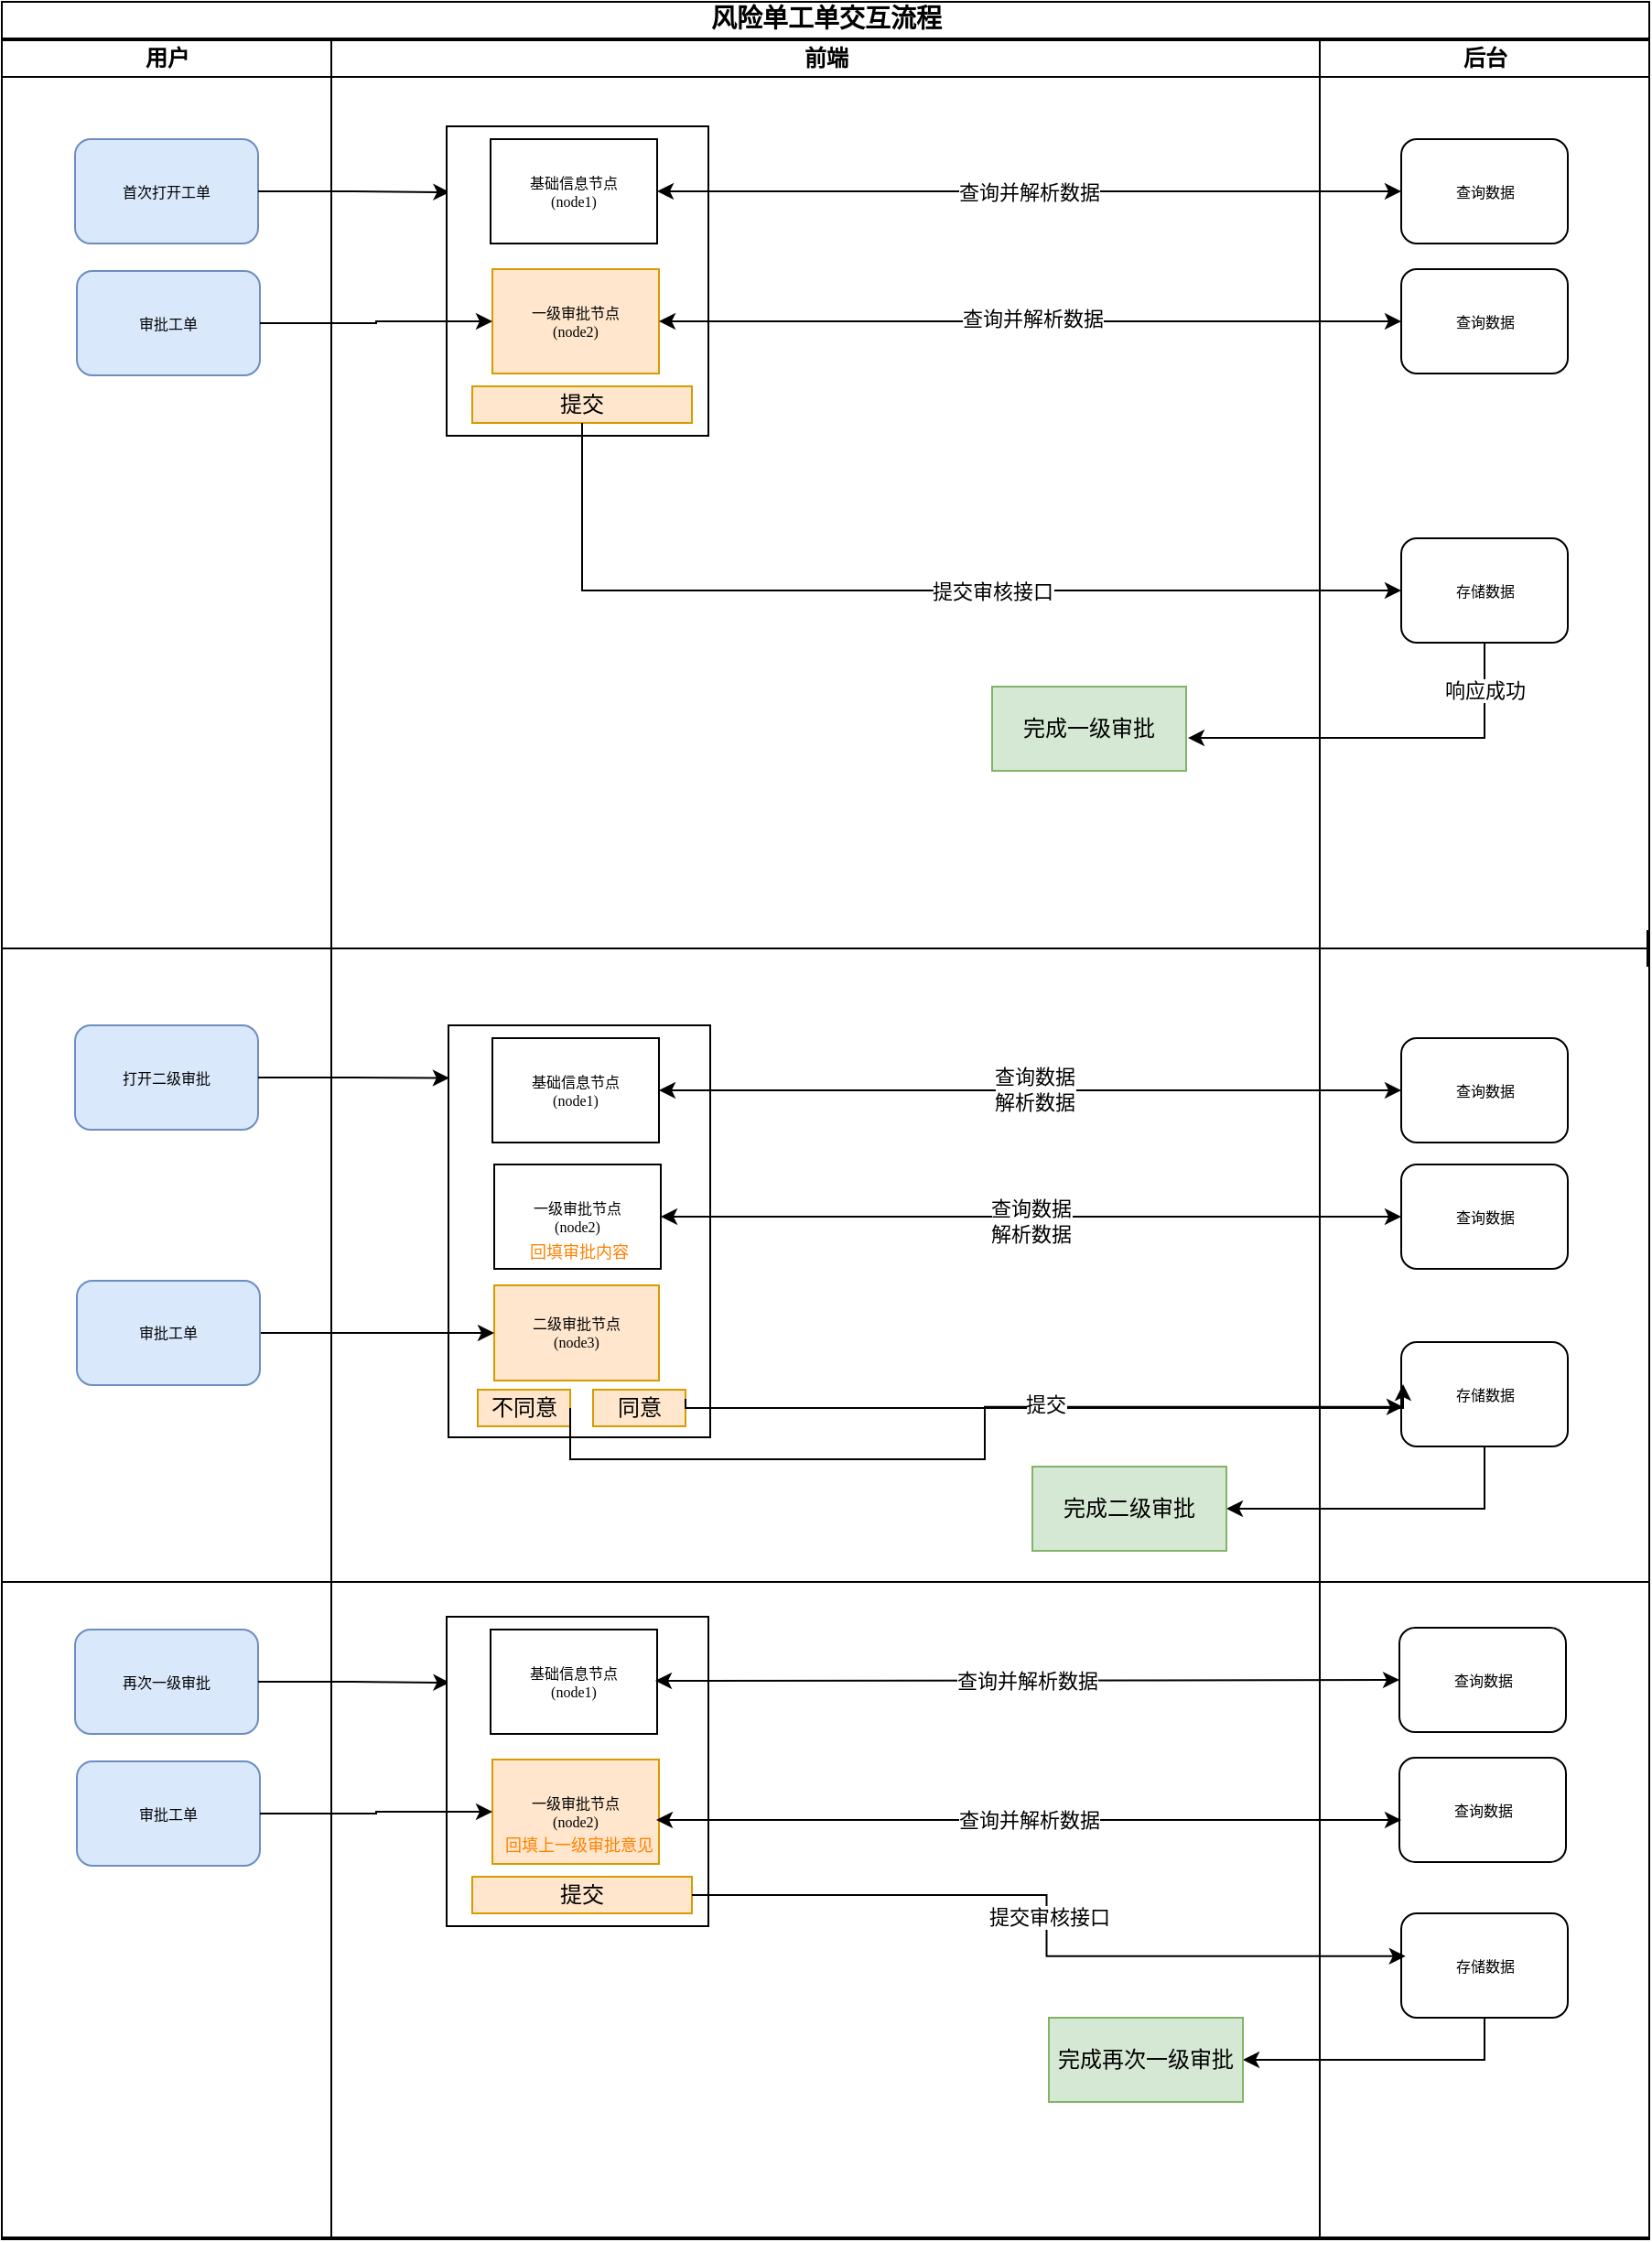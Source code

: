 <mxfile version="22.1.5" type="device">
  <diagram name="Page-1" id="74e2e168-ea6b-b213-b513-2b3c1d86103e">
    <mxGraphModel dx="1434" dy="1600" grid="0" gridSize="10" guides="1" tooltips="1" connect="1" arrows="1" fold="1" page="1" pageScale="1" pageWidth="1100" pageHeight="850" background="none" math="0" shadow="0">
      <root>
        <mxCell id="0" />
        <mxCell id="1" parent="0" />
        <mxCell id="77e6c97f196da883-4" value="后台" style="swimlane;html=1;startSize=20;movable=1;resizable=1;rotatable=1;deletable=1;editable=1;locked=0;connectable=1;" parent="1" vertex="1">
          <mxGeometry x="900" y="-381" width="180" height="1200" as="geometry" />
        </mxCell>
        <mxCell id="uXNDKnU3GyG-U2kN166Y-2" value="后台" style="swimlane;html=1;startSize=20;movable=1;resizable=1;rotatable=1;deletable=1;editable=1;locked=0;connectable=1;" parent="1" vertex="1">
          <mxGeometry x="900" y="-381" width="180" height="1200" as="geometry" />
        </mxCell>
        <mxCell id="uXNDKnU3GyG-U2kN166Y-12" value="前端" style="swimlane;html=1;startSize=20;swimlaneFillColor=none;container=0;movable=0;resizable=0;rotatable=0;deletable=0;editable=0;locked=1;connectable=0;" parent="1" vertex="1">
          <mxGeometry x="360" y="-381" width="540" height="1200" as="geometry" />
        </mxCell>
        <mxCell id="p3CJ94JeE1_F0wyJ4SOm-1" value="&lt;font style=&quot;font-size: 14px;&quot;&gt;风险单工单交互流程&lt;/font&gt;" style="swimlane;html=1;childLayout=stackLayout;startSize=20;rounded=0;shadow=0;labelBackgroundColor=none;strokeWidth=1;fontFamily=Verdana;fontSize=8;align=center;swimlaneFillColor=none;movable=0;resizable=0;rotatable=0;deletable=0;editable=0;locked=1;connectable=0;container=0;" parent="1" vertex="1">
          <mxGeometry x="180" y="-401" width="900" height="1221" as="geometry">
            <mxRectangle x="220" y="-401" width="180" height="30" as="alternateBounds" />
          </mxGeometry>
        </mxCell>
        <mxCell id="p3CJ94JeE1_F0wyJ4SOm-2" value="后台" style="swimlane;html=1;startSize=20;movable=0;resizable=0;rotatable=0;deletable=0;editable=0;locked=1;connectable=0;" parent="1" vertex="1">
          <mxGeometry x="900" y="-381" width="180" height="1200" as="geometry" />
        </mxCell>
        <mxCell id="1Y5lMBVy4oIv2StOAmjG-99" value="" style="group" parent="p3CJ94JeE1_F0wyJ4SOm-2" vertex="1" connectable="0">
          <mxGeometry x="44.5" y="54" width="91" height="128" as="geometry" />
        </mxCell>
        <mxCell id="1Y5lMBVy4oIv2StOAmjG-18" value="查询数据" style="rounded=1;whiteSpace=wrap;html=1;shadow=0;labelBackgroundColor=none;strokeWidth=1;fontFamily=Verdana;fontSize=8;align=center;" parent="1Y5lMBVy4oIv2StOAmjG-99" vertex="1">
          <mxGeometry width="91" height="57" as="geometry" />
        </mxCell>
        <mxCell id="1Y5lMBVy4oIv2StOAmjG-20" value="查询数据" style="rounded=1;whiteSpace=wrap;html=1;shadow=0;labelBackgroundColor=none;strokeWidth=1;fontFamily=Verdana;fontSize=8;align=center;" parent="1Y5lMBVy4oIv2StOAmjG-99" vertex="1">
          <mxGeometry y="71" width="91" height="57" as="geometry" />
        </mxCell>
        <mxCell id="77e6c97f196da883-2" value="用户" style="swimlane;html=1;startSize=20;container=0;movable=0;resizable=0;rotatable=0;deletable=0;editable=0;locked=1;connectable=0;" parent="1" vertex="1">
          <mxGeometry x="180" y="-381" width="180" height="1201" as="geometry" />
        </mxCell>
        <mxCell id="uXNDKnU3GyG-U2kN166Y-1" value="&lt;font style=&quot;font-size: 14px;&quot;&gt;风险单工单交互流程&lt;/font&gt;" style="swimlane;html=1;childLayout=stackLayout;startSize=20;rounded=0;shadow=0;labelBackgroundColor=none;strokeWidth=1;fontFamily=Verdana;fontSize=8;align=center;swimlaneFillColor=none;movable=0;resizable=0;rotatable=0;deletable=0;editable=0;locked=1;connectable=0;container=1;" parent="1" vertex="1">
          <mxGeometry x="180" y="-402" width="900" height="1221" as="geometry">
            <mxRectangle x="220" y="-401" width="180" height="30" as="alternateBounds" />
          </mxGeometry>
        </mxCell>
        <mxCell id="1Y5lMBVy4oIv2StOAmjG-46" value="存储数据" style="rounded=1;whiteSpace=wrap;html=1;shadow=0;labelBackgroundColor=none;strokeWidth=1;fontFamily=Verdana;fontSize=8;align=center;" parent="1" vertex="1">
          <mxGeometry x="944.5" y="-109" width="91" height="57" as="geometry" />
        </mxCell>
        <mxCell id="1Y5lMBVy4oIv2StOAmjG-61" value="完成一级审批" style="whiteSpace=wrap;html=1;labelBackgroundColor=none;labelBorderColor=none;fillColor=#d5e8d4;strokeColor=#82b366;" parent="1" vertex="1">
          <mxGeometry x="721" y="-28" width="106" height="46" as="geometry" />
        </mxCell>
        <mxCell id="1Y5lMBVy4oIv2StOAmjG-62" style="edgeStyle=orthogonalEdgeStyle;rounded=0;orthogonalLoop=1;jettySize=auto;html=1;exitX=0.5;exitY=1;exitDx=0;exitDy=0;entryX=1.009;entryY=0.609;entryDx=0;entryDy=0;entryPerimeter=0;" parent="1" source="1Y5lMBVy4oIv2StOAmjG-46" target="1Y5lMBVy4oIv2StOAmjG-61" edge="1">
          <mxGeometry relative="1" as="geometry" />
        </mxCell>
        <mxCell id="itscuA_wcLQaMDWyqK8Y-5" value="响应成功" style="edgeLabel;html=1;align=center;verticalAlign=middle;resizable=0;points=[];" parent="1Y5lMBVy4oIv2StOAmjG-62" vertex="1" connectable="0">
          <mxGeometry x="-0.76" relative="1" as="geometry">
            <mxPoint as="offset" />
          </mxGeometry>
        </mxCell>
        <mxCell id="1Y5lMBVy4oIv2StOAmjG-67" value="打开二级审批" style="rounded=1;whiteSpace=wrap;html=1;shadow=0;labelBackgroundColor=none;strokeWidth=1;fontFamily=Verdana;fontSize=8;align=center;fillColor=#dae8fc;strokeColor=#6c8ebf;" parent="1" vertex="1">
          <mxGeometry x="220" y="157" width="100" height="57" as="geometry" />
        </mxCell>
        <mxCell id="1Y5lMBVy4oIv2StOAmjG-75" value="" style="group" parent="1" vertex="1" connectable="0">
          <mxGeometry x="424" y="157" width="143" height="225" as="geometry" />
        </mxCell>
        <mxCell id="1Y5lMBVy4oIv2StOAmjG-69" value="" style="whiteSpace=wrap;html=1;" parent="1Y5lMBVy4oIv2StOAmjG-75" vertex="1">
          <mxGeometry width="143" height="225" as="geometry" />
        </mxCell>
        <mxCell id="1Y5lMBVy4oIv2StOAmjG-70" value="基础信息节点&lt;br&gt;(node1)" style="rounded=0;whiteSpace=wrap;html=1;shadow=0;labelBackgroundColor=none;strokeWidth=1;fontFamily=Verdana;fontSize=8;align=center;" parent="1Y5lMBVy4oIv2StOAmjG-75" vertex="1">
          <mxGeometry x="24" y="7" width="91" height="57" as="geometry" />
        </mxCell>
        <mxCell id="1Y5lMBVy4oIv2StOAmjG-71" value="一级审批节点&lt;br&gt;(node2)" style="rounded=0;whiteSpace=wrap;html=1;shadow=0;labelBackgroundColor=none;strokeWidth=1;fontFamily=Verdana;fontSize=8;align=center;" parent="1Y5lMBVy4oIv2StOAmjG-75" vertex="1">
          <mxGeometry x="25" y="76" width="91" height="57" as="geometry" />
        </mxCell>
        <mxCell id="1Y5lMBVy4oIv2StOAmjG-72" value="同意" style="whiteSpace=wrap;html=1;fillColor=#ffe6cc;strokeColor=#d79b00;" parent="1Y5lMBVy4oIv2StOAmjG-75" vertex="1">
          <mxGeometry x="79" y="199" width="50.5" height="20" as="geometry" />
        </mxCell>
        <mxCell id="1Y5lMBVy4oIv2StOAmjG-73" value="二级审批节点&lt;br&gt;(node3)" style="rounded=0;whiteSpace=wrap;html=1;shadow=0;labelBackgroundColor=none;strokeWidth=1;fontFamily=Verdana;fontSize=8;align=center;fillColor=#ffe6cc;strokeColor=#d79b00;" parent="1Y5lMBVy4oIv2StOAmjG-75" vertex="1">
          <mxGeometry x="25" y="142" width="90" height="52" as="geometry" />
        </mxCell>
        <mxCell id="1Y5lMBVy4oIv2StOAmjG-74" value="不同意" style="whiteSpace=wrap;html=1;fillColor=#ffe6cc;strokeColor=#d79b00;" parent="1Y5lMBVy4oIv2StOAmjG-75" vertex="1">
          <mxGeometry x="16" y="199" width="50.5" height="20" as="geometry" />
        </mxCell>
        <mxCell id="1Y5lMBVy4oIv2StOAmjG-133" value="&lt;font color=&quot;#ff8000&quot; style=&quot;font-size: 9px;&quot;&gt;回填审批内容&lt;/font&gt;" style="text;html=1;align=center;verticalAlign=middle;resizable=0;points=[];autosize=1;strokeColor=none;fillColor=none;" parent="1Y5lMBVy4oIv2StOAmjG-75" vertex="1">
          <mxGeometry x="35" y="110" width="72" height="26" as="geometry" />
        </mxCell>
        <mxCell id="1Y5lMBVy4oIv2StOAmjG-78" style="edgeStyle=orthogonalEdgeStyle;rounded=0;orthogonalLoop=1;jettySize=auto;html=1;exitX=1;exitY=0.5;exitDx=0;exitDy=0;entryX=0.003;entryY=0.128;entryDx=0;entryDy=0;entryPerimeter=0;" parent="1" source="1Y5lMBVy4oIv2StOAmjG-67" target="1Y5lMBVy4oIv2StOAmjG-69" edge="1">
          <mxGeometry relative="1" as="geometry" />
        </mxCell>
        <mxCell id="1Y5lMBVy4oIv2StOAmjG-79" value="查询数据" style="rounded=1;whiteSpace=wrap;html=1;shadow=0;labelBackgroundColor=none;strokeWidth=1;fontFamily=Verdana;fontSize=8;align=center;" parent="1" vertex="1">
          <mxGeometry x="944.5" y="164" width="91" height="57" as="geometry" />
        </mxCell>
        <mxCell id="1Y5lMBVy4oIv2StOAmjG-80" value="查询数据" style="rounded=1;whiteSpace=wrap;html=1;shadow=0;labelBackgroundColor=none;strokeWidth=1;fontFamily=Verdana;fontSize=8;align=center;" parent="1" vertex="1">
          <mxGeometry x="944.5" y="233" width="91" height="57" as="geometry" />
        </mxCell>
        <mxCell id="1Y5lMBVy4oIv2StOAmjG-83" style="edgeStyle=orthogonalEdgeStyle;rounded=0;orthogonalLoop=1;jettySize=auto;html=1;exitX=1;exitY=0.5;exitDx=0;exitDy=0;entryX=0;entryY=0.5;entryDx=0;entryDy=0;startArrow=classic;startFill=1;" parent="1" source="1Y5lMBVy4oIv2StOAmjG-71" target="1Y5lMBVy4oIv2StOAmjG-80" edge="1">
          <mxGeometry relative="1" as="geometry" />
        </mxCell>
        <mxCell id="1Y5lMBVy4oIv2StOAmjG-86" value="查询数据&lt;br style=&quot;border-color: var(--border-color);&quot;&gt;解析数据" style="edgeLabel;html=1;align=center;verticalAlign=middle;resizable=0;points=[];" parent="1Y5lMBVy4oIv2StOAmjG-83" vertex="1" connectable="0">
          <mxGeometry x="-0.001" y="-2" relative="1" as="geometry">
            <mxPoint as="offset" />
          </mxGeometry>
        </mxCell>
        <mxCell id="1Y5lMBVy4oIv2StOAmjG-84" style="edgeStyle=orthogonalEdgeStyle;rounded=0;orthogonalLoop=1;jettySize=auto;html=1;exitX=1;exitY=0.5;exitDx=0;exitDy=0;entryX=0;entryY=0.5;entryDx=0;entryDy=0;startArrow=classic;startFill=1;" parent="1" source="1Y5lMBVy4oIv2StOAmjG-70" target="1Y5lMBVy4oIv2StOAmjG-79" edge="1">
          <mxGeometry relative="1" as="geometry" />
        </mxCell>
        <mxCell id="1Y5lMBVy4oIv2StOAmjG-85" value="查询数据&lt;br style=&quot;border-color: var(--border-color);&quot;&gt;解析数据" style="edgeLabel;html=1;align=center;verticalAlign=middle;resizable=0;points=[];" parent="1Y5lMBVy4oIv2StOAmjG-84" vertex="1" connectable="0">
          <mxGeometry x="0.009" y="1" relative="1" as="geometry">
            <mxPoint as="offset" />
          </mxGeometry>
        </mxCell>
        <mxCell id="1Y5lMBVy4oIv2StOAmjG-88" style="edgeStyle=orthogonalEdgeStyle;rounded=0;orthogonalLoop=1;jettySize=auto;html=1;exitX=1;exitY=0.5;exitDx=0;exitDy=0;" parent="1" source="1Y5lMBVy4oIv2StOAmjG-87" target="1Y5lMBVy4oIv2StOAmjG-73" edge="1">
          <mxGeometry relative="1" as="geometry" />
        </mxCell>
        <mxCell id="1Y5lMBVy4oIv2StOAmjG-87" value="审批工单" style="rounded=1;whiteSpace=wrap;html=1;shadow=0;labelBackgroundColor=none;strokeWidth=1;fontFamily=Verdana;fontSize=8;align=center;fillColor=#dae8fc;strokeColor=#6c8ebf;" parent="1" vertex="1">
          <mxGeometry x="221" y="296.5" width="100" height="57" as="geometry" />
        </mxCell>
        <mxCell id="1Y5lMBVy4oIv2StOAmjG-91" value="" style="shape=crossbar;whiteSpace=wrap;html=1;rounded=1;" parent="1" vertex="1">
          <mxGeometry x="180" y="105" width="899" height="20" as="geometry" />
        </mxCell>
        <mxCell id="itscuA_wcLQaMDWyqK8Y-10" style="edgeStyle=orthogonalEdgeStyle;rounded=0;orthogonalLoop=1;jettySize=auto;html=1;exitX=0.5;exitY=1;exitDx=0;exitDy=0;entryX=1;entryY=0.5;entryDx=0;entryDy=0;" parent="1" source="1Y5lMBVy4oIv2StOAmjG-93" target="1Y5lMBVy4oIv2StOAmjG-95" edge="1">
          <mxGeometry relative="1" as="geometry" />
        </mxCell>
        <mxCell id="1Y5lMBVy4oIv2StOAmjG-93" value="存储数据" style="rounded=1;whiteSpace=wrap;html=1;shadow=0;labelBackgroundColor=none;strokeWidth=1;fontFamily=Verdana;fontSize=8;align=center;" parent="1" vertex="1">
          <mxGeometry x="944.5" y="330" width="91" height="57" as="geometry" />
        </mxCell>
        <mxCell id="1Y5lMBVy4oIv2StOAmjG-95" value="完成二级审批" style="whiteSpace=wrap;html=1;labelBackgroundColor=none;labelBorderColor=none;fillColor=#d5e8d4;strokeColor=#82b366;" parent="1" vertex="1">
          <mxGeometry x="743" y="398" width="106" height="46" as="geometry" />
        </mxCell>
        <mxCell id="1Y5lMBVy4oIv2StOAmjG-98" value="" style="group" parent="1" vertex="1" connectable="0">
          <mxGeometry x="220" y="-334" width="346" height="169" as="geometry" />
        </mxCell>
        <mxCell id="77e6c97f196da883-8" value="首次打开工单" style="rounded=1;whiteSpace=wrap;html=1;shadow=0;labelBackgroundColor=none;strokeWidth=1;fontFamily=Verdana;fontSize=8;align=center;fillColor=#dae8fc;strokeColor=#6c8ebf;" parent="1Y5lMBVy4oIv2StOAmjG-98" vertex="1">
          <mxGeometry y="7" width="100" height="57" as="geometry" />
        </mxCell>
        <mxCell id="1Y5lMBVy4oIv2StOAmjG-11" style="edgeStyle=orthogonalEdgeStyle;rounded=0;orthogonalLoop=1;jettySize=auto;html=1;exitX=1;exitY=0.5;exitDx=0;exitDy=0;entryX=0.012;entryY=0.213;entryDx=0;entryDy=0;entryPerimeter=0;" parent="1Y5lMBVy4oIv2StOAmjG-98" source="77e6c97f196da883-8" target="1Y5lMBVy4oIv2StOAmjG-10" edge="1">
          <mxGeometry relative="1" as="geometry" />
        </mxCell>
        <mxCell id="1Y5lMBVy4oIv2StOAmjG-40" value="审批工单" style="rounded=1;whiteSpace=wrap;html=1;shadow=0;labelBackgroundColor=none;strokeWidth=1;fontFamily=Verdana;fontSize=8;align=center;fillColor=#dae8fc;strokeColor=#6c8ebf;" parent="1Y5lMBVy4oIv2StOAmjG-98" vertex="1">
          <mxGeometry x="1" y="79" width="100" height="57" as="geometry" />
        </mxCell>
        <mxCell id="1Y5lMBVy4oIv2StOAmjG-44" value="" style="group;fillColor=#ffe6cc;strokeColor=#d79b00;" parent="1Y5lMBVy4oIv2StOAmjG-98" vertex="1" connectable="0">
          <mxGeometry x="203" width="143" height="169" as="geometry" />
        </mxCell>
        <mxCell id="1Y5lMBVy4oIv2StOAmjG-10" value="" style="whiteSpace=wrap;html=1;" parent="1Y5lMBVy4oIv2StOAmjG-44" vertex="1">
          <mxGeometry width="143" height="169" as="geometry" />
        </mxCell>
        <mxCell id="hpUDahn8ZHrhIAk1TSXe-18" value="基础信息节点&lt;br&gt;(node1)" style="rounded=0;whiteSpace=wrap;html=1;shadow=0;labelBackgroundColor=none;strokeWidth=1;fontFamily=Verdana;fontSize=8;align=center;" parent="1Y5lMBVy4oIv2StOAmjG-44" vertex="1">
          <mxGeometry x="24" y="7" width="91" height="57" as="geometry" />
        </mxCell>
        <mxCell id="1Y5lMBVy4oIv2StOAmjG-9" value="一级审批节点&lt;br&gt;(node2)" style="rounded=0;whiteSpace=wrap;html=1;shadow=0;labelBackgroundColor=none;strokeWidth=1;fontFamily=Verdana;fontSize=8;align=center;fillColor=#ffe6cc;strokeColor=#d79b00;" parent="1Y5lMBVy4oIv2StOAmjG-44" vertex="1">
          <mxGeometry x="25" y="78" width="91" height="57" as="geometry" />
        </mxCell>
        <mxCell id="1Y5lMBVy4oIv2StOAmjG-12" value="提交" style="whiteSpace=wrap;html=1;fillColor=#ffe6cc;strokeColor=#d79b00;" parent="1Y5lMBVy4oIv2StOAmjG-44" vertex="1">
          <mxGeometry x="14" y="142" width="120" height="20" as="geometry" />
        </mxCell>
        <mxCell id="1Y5lMBVy4oIv2StOAmjG-41" style="edgeStyle=orthogonalEdgeStyle;rounded=0;orthogonalLoop=1;jettySize=auto;html=1;exitX=1;exitY=0.5;exitDx=0;exitDy=0;entryX=0;entryY=0.5;entryDx=0;entryDy=0;" parent="1Y5lMBVy4oIv2StOAmjG-98" source="1Y5lMBVy4oIv2StOAmjG-40" target="1Y5lMBVy4oIv2StOAmjG-9" edge="1">
          <mxGeometry relative="1" as="geometry" />
        </mxCell>
        <mxCell id="1Y5lMBVy4oIv2StOAmjG-38" style="rounded=0;orthogonalLoop=1;jettySize=auto;html=1;exitX=1;exitY=0.5;exitDx=0;exitDy=0;startArrow=classic;startFill=1;" parent="1" source="hpUDahn8ZHrhIAk1TSXe-18" target="1Y5lMBVy4oIv2StOAmjG-18" edge="1">
          <mxGeometry relative="1" as="geometry" />
        </mxCell>
        <mxCell id="1Y5lMBVy4oIv2StOAmjG-56" value="查询并解析数据" style="edgeLabel;html=1;align=center;verticalAlign=middle;resizable=0;points=[];" parent="1Y5lMBVy4oIv2StOAmjG-38" vertex="1" connectable="0">
          <mxGeometry x="-0.003" relative="1" as="geometry">
            <mxPoint as="offset" />
          </mxGeometry>
        </mxCell>
        <mxCell id="1Y5lMBVy4oIv2StOAmjG-39" style="edgeStyle=orthogonalEdgeStyle;rounded=0;orthogonalLoop=1;jettySize=auto;html=1;exitX=1;exitY=0.5;exitDx=0;exitDy=0;entryX=0;entryY=0.5;entryDx=0;entryDy=0;startArrow=classic;startFill=1;" parent="1" source="1Y5lMBVy4oIv2StOAmjG-9" target="1Y5lMBVy4oIv2StOAmjG-20" edge="1">
          <mxGeometry relative="1" as="geometry" />
        </mxCell>
        <mxCell id="1Y5lMBVy4oIv2StOAmjG-55" value="查询并解析数据" style="edgeLabel;html=1;align=center;verticalAlign=middle;resizable=0;points=[];" parent="1Y5lMBVy4oIv2StOAmjG-39" vertex="1" connectable="0">
          <mxGeometry x="0.005" y="2" relative="1" as="geometry">
            <mxPoint as="offset" />
          </mxGeometry>
        </mxCell>
        <mxCell id="1Y5lMBVy4oIv2StOAmjG-100" value="" style="group" parent="1" vertex="1" connectable="0">
          <mxGeometry x="220" y="480" width="346" height="169" as="geometry" />
        </mxCell>
        <mxCell id="1Y5lMBVy4oIv2StOAmjG-101" value="再次一级审批" style="rounded=1;whiteSpace=wrap;html=1;shadow=0;labelBackgroundColor=none;strokeWidth=1;fontFamily=Verdana;fontSize=8;align=center;fillColor=#dae8fc;strokeColor=#6c8ebf;" parent="1Y5lMBVy4oIv2StOAmjG-100" vertex="1">
          <mxGeometry y="7" width="100" height="57" as="geometry" />
        </mxCell>
        <mxCell id="1Y5lMBVy4oIv2StOAmjG-102" style="edgeStyle=orthogonalEdgeStyle;rounded=0;orthogonalLoop=1;jettySize=auto;html=1;exitX=1;exitY=0.5;exitDx=0;exitDy=0;entryX=0.012;entryY=0.213;entryDx=0;entryDy=0;entryPerimeter=0;" parent="1Y5lMBVy4oIv2StOAmjG-100" source="1Y5lMBVy4oIv2StOAmjG-101" target="1Y5lMBVy4oIv2StOAmjG-105" edge="1">
          <mxGeometry relative="1" as="geometry" />
        </mxCell>
        <mxCell id="1Y5lMBVy4oIv2StOAmjG-103" value="审批工单" style="rounded=1;whiteSpace=wrap;html=1;shadow=0;labelBackgroundColor=none;strokeWidth=1;fontFamily=Verdana;fontSize=8;align=center;fillColor=#dae8fc;strokeColor=#6c8ebf;" parent="1Y5lMBVy4oIv2StOAmjG-100" vertex="1">
          <mxGeometry x="1" y="79" width="100" height="57" as="geometry" />
        </mxCell>
        <mxCell id="1Y5lMBVy4oIv2StOAmjG-104" value="" style="group;fillColor=#ffe6cc;strokeColor=#d79b00;" parent="1Y5lMBVy4oIv2StOAmjG-100" vertex="1" connectable="0">
          <mxGeometry x="203" width="143" height="169" as="geometry" />
        </mxCell>
        <mxCell id="1Y5lMBVy4oIv2StOAmjG-105" value="" style="whiteSpace=wrap;html=1;" parent="1Y5lMBVy4oIv2StOAmjG-104" vertex="1">
          <mxGeometry width="143" height="169" as="geometry" />
        </mxCell>
        <mxCell id="1Y5lMBVy4oIv2StOAmjG-106" value="基础信息节点&lt;br&gt;(node1)" style="rounded=0;whiteSpace=wrap;html=1;shadow=0;labelBackgroundColor=none;strokeWidth=1;fontFamily=Verdana;fontSize=8;align=center;" parent="1Y5lMBVy4oIv2StOAmjG-104" vertex="1">
          <mxGeometry x="24" y="7" width="91" height="57" as="geometry" />
        </mxCell>
        <mxCell id="1Y5lMBVy4oIv2StOAmjG-107" value="一级审批节点&lt;br&gt;(node2)" style="rounded=0;whiteSpace=wrap;html=1;shadow=0;labelBackgroundColor=none;strokeWidth=1;fontFamily=Verdana;fontSize=8;align=center;fillColor=#ffe6cc;strokeColor=#d79b00;" parent="1Y5lMBVy4oIv2StOAmjG-104" vertex="1">
          <mxGeometry x="25" y="78" width="91" height="57" as="geometry" />
        </mxCell>
        <mxCell id="1Y5lMBVy4oIv2StOAmjG-108" value="提交" style="whiteSpace=wrap;html=1;fillColor=#ffe6cc;strokeColor=#d79b00;" parent="1Y5lMBVy4oIv2StOAmjG-104" vertex="1">
          <mxGeometry x="14" y="142" width="120" height="20" as="geometry" />
        </mxCell>
        <mxCell id="1Y5lMBVy4oIv2StOAmjG-132" value="&lt;font color=&quot;#ff8000&quot; style=&quot;font-size: 9px;&quot;&gt;回填上一级审批意见&lt;/font&gt;" style="text;html=1;align=center;verticalAlign=middle;resizable=0;points=[];autosize=1;strokeColor=none;fillColor=none;" parent="1Y5lMBVy4oIv2StOAmjG-104" vertex="1">
          <mxGeometry x="22" y="111" width="99" height="26" as="geometry" />
        </mxCell>
        <mxCell id="1Y5lMBVy4oIv2StOAmjG-109" style="edgeStyle=orthogonalEdgeStyle;rounded=0;orthogonalLoop=1;jettySize=auto;html=1;exitX=1;exitY=0.5;exitDx=0;exitDy=0;entryX=0;entryY=0.5;entryDx=0;entryDy=0;" parent="1Y5lMBVy4oIv2StOAmjG-100" source="1Y5lMBVy4oIv2StOAmjG-103" target="1Y5lMBVy4oIv2StOAmjG-107" edge="1">
          <mxGeometry relative="1" as="geometry" />
        </mxCell>
        <mxCell id="1Y5lMBVy4oIv2StOAmjG-110" value="" style="shape=crossbar;whiteSpace=wrap;html=1;rounded=1;" parent="1" vertex="1">
          <mxGeometry x="180" y="451" width="900" height="20" as="geometry" />
        </mxCell>
        <mxCell id="1Y5lMBVy4oIv2StOAmjG-124" value="" style="group" parent="1" vertex="1" connectable="0">
          <mxGeometry x="943.5" y="486" width="91" height="128" as="geometry" />
        </mxCell>
        <mxCell id="1Y5lMBVy4oIv2StOAmjG-125" value="查询数据" style="rounded=1;whiteSpace=wrap;html=1;shadow=0;labelBackgroundColor=none;strokeWidth=1;fontFamily=Verdana;fontSize=8;align=center;" parent="1Y5lMBVy4oIv2StOAmjG-124" vertex="1">
          <mxGeometry width="91" height="57" as="geometry" />
        </mxCell>
        <mxCell id="1Y5lMBVy4oIv2StOAmjG-126" value="查询数据" style="rounded=1;whiteSpace=wrap;html=1;shadow=0;labelBackgroundColor=none;strokeWidth=1;fontFamily=Verdana;fontSize=8;align=center;" parent="1Y5lMBVy4oIv2StOAmjG-124" vertex="1">
          <mxGeometry y="71" width="91" height="57" as="geometry" />
        </mxCell>
        <mxCell id="1Y5lMBVy4oIv2StOAmjG-127" style="rounded=0;orthogonalLoop=1;jettySize=auto;html=1;exitX=1;exitY=0.5;exitDx=0;exitDy=0;startArrow=classic;startFill=1;" parent="1" target="1Y5lMBVy4oIv2StOAmjG-125" edge="1">
          <mxGeometry relative="1" as="geometry">
            <mxPoint x="537" y="515" as="sourcePoint" />
          </mxGeometry>
        </mxCell>
        <mxCell id="1Y5lMBVy4oIv2StOAmjG-128" value="查询并解析数据" style="edgeLabel;html=1;align=center;verticalAlign=middle;resizable=0;points=[];" parent="1Y5lMBVy4oIv2StOAmjG-127" vertex="1" connectable="0">
          <mxGeometry x="-0.003" relative="1" as="geometry">
            <mxPoint as="offset" />
          </mxGeometry>
        </mxCell>
        <mxCell id="1Y5lMBVy4oIv2StOAmjG-129" style="rounded=0;orthogonalLoop=1;jettySize=auto;html=1;exitX=1;exitY=0.5;exitDx=0;exitDy=0;startArrow=classic;startFill=1;" parent="1" edge="1">
          <mxGeometry relative="1" as="geometry">
            <mxPoint x="537.5" y="591" as="sourcePoint" />
            <mxPoint x="944.5" y="591" as="targetPoint" />
          </mxGeometry>
        </mxCell>
        <mxCell id="1Y5lMBVy4oIv2StOAmjG-130" value="查询并解析数据" style="edgeLabel;html=1;align=center;verticalAlign=middle;resizable=0;points=[];" parent="1Y5lMBVy4oIv2StOAmjG-129" vertex="1" connectable="0">
          <mxGeometry x="-0.003" relative="1" as="geometry">
            <mxPoint as="offset" />
          </mxGeometry>
        </mxCell>
        <mxCell id="1Y5lMBVy4oIv2StOAmjG-154" style="edgeStyle=orthogonalEdgeStyle;rounded=0;orthogonalLoop=1;jettySize=auto;html=1;exitX=0.5;exitY=1;exitDx=0;exitDy=0;entryX=0;entryY=0.5;entryDx=0;entryDy=0;" parent="1" source="1Y5lMBVy4oIv2StOAmjG-12" target="1Y5lMBVy4oIv2StOAmjG-46" edge="1">
          <mxGeometry relative="1" as="geometry">
            <mxPoint x="496.5" y="-129" as="targetPoint" />
          </mxGeometry>
        </mxCell>
        <mxCell id="itscuA_wcLQaMDWyqK8Y-4" value="提交审核接口" style="edgeLabel;html=1;align=center;verticalAlign=middle;resizable=0;points=[];" parent="1Y5lMBVy4oIv2StOAmjG-154" vertex="1" connectable="0">
          <mxGeometry x="0.169" relative="1" as="geometry">
            <mxPoint as="offset" />
          </mxGeometry>
        </mxCell>
        <mxCell id="itscuA_wcLQaMDWyqK8Y-7" style="edgeStyle=orthogonalEdgeStyle;rounded=0;orthogonalLoop=1;jettySize=auto;html=1;exitX=1;exitY=0.5;exitDx=0;exitDy=0;entryX=0.011;entryY=0.621;entryDx=0;entryDy=0;entryPerimeter=0;" parent="1" source="1Y5lMBVy4oIv2StOAmjG-74" target="1Y5lMBVy4oIv2StOAmjG-93" edge="1">
          <mxGeometry relative="1" as="geometry">
            <Array as="points">
              <mxPoint x="491" y="394" />
              <mxPoint x="717" y="394" />
              <mxPoint x="717" y="365" />
            </Array>
          </mxGeometry>
        </mxCell>
        <mxCell id="itscuA_wcLQaMDWyqK8Y-8" style="edgeStyle=orthogonalEdgeStyle;rounded=0;orthogonalLoop=1;jettySize=auto;html=1;exitX=1;exitY=0.25;exitDx=0;exitDy=0;entryX=0.011;entryY=0.404;entryDx=0;entryDy=0;entryPerimeter=0;" parent="1" source="1Y5lMBVy4oIv2StOAmjG-72" target="1Y5lMBVy4oIv2StOAmjG-93" edge="1">
          <mxGeometry relative="1" as="geometry">
            <Array as="points">
              <mxPoint x="553" y="366" />
              <mxPoint x="945" y="366" />
            </Array>
          </mxGeometry>
        </mxCell>
        <mxCell id="itscuA_wcLQaMDWyqK8Y-9" value="提交" style="edgeLabel;html=1;align=center;verticalAlign=middle;resizable=0;points=[];" parent="itscuA_wcLQaMDWyqK8Y-8" vertex="1" connectable="0">
          <mxGeometry x="-0.019" y="2" relative="1" as="geometry">
            <mxPoint as="offset" />
          </mxGeometry>
        </mxCell>
        <mxCell id="itscuA_wcLQaMDWyqK8Y-16" style="edgeStyle=orthogonalEdgeStyle;rounded=0;orthogonalLoop=1;jettySize=auto;html=1;exitX=0.5;exitY=1;exitDx=0;exitDy=0;entryX=1;entryY=0.5;entryDx=0;entryDy=0;" parent="1" source="itscuA_wcLQaMDWyqK8Y-11" target="itscuA_wcLQaMDWyqK8Y-13" edge="1">
          <mxGeometry relative="1" as="geometry" />
        </mxCell>
        <mxCell id="itscuA_wcLQaMDWyqK8Y-11" value="存储数据" style="rounded=1;whiteSpace=wrap;html=1;shadow=0;labelBackgroundColor=none;strokeWidth=1;fontFamily=Verdana;fontSize=8;align=center;" parent="1" vertex="1">
          <mxGeometry x="944.5" y="642" width="91" height="57" as="geometry" />
        </mxCell>
        <mxCell id="itscuA_wcLQaMDWyqK8Y-12" style="edgeStyle=orthogonalEdgeStyle;rounded=0;orthogonalLoop=1;jettySize=auto;html=1;exitX=1;exitY=0.5;exitDx=0;exitDy=0;entryX=0.026;entryY=0.411;entryDx=0;entryDy=0;entryPerimeter=0;" parent="1" source="1Y5lMBVy4oIv2StOAmjG-108" target="itscuA_wcLQaMDWyqK8Y-11" edge="1">
          <mxGeometry relative="1" as="geometry" />
        </mxCell>
        <mxCell id="itscuA_wcLQaMDWyqK8Y-14" value="提交审核接口" style="edgeLabel;html=1;align=center;verticalAlign=middle;resizable=0;points=[];" parent="itscuA_wcLQaMDWyqK8Y-12" vertex="1" connectable="0">
          <mxGeometry x="-0.031" y="1" relative="1" as="geometry">
            <mxPoint as="offset" />
          </mxGeometry>
        </mxCell>
        <mxCell id="itscuA_wcLQaMDWyqK8Y-13" value="完成再次一级审批" style="whiteSpace=wrap;html=1;labelBackgroundColor=none;labelBorderColor=none;fillColor=#d5e8d4;strokeColor=#82b366;" parent="1" vertex="1">
          <mxGeometry x="752" y="699" width="106" height="46" as="geometry" />
        </mxCell>
      </root>
    </mxGraphModel>
  </diagram>
</mxfile>
